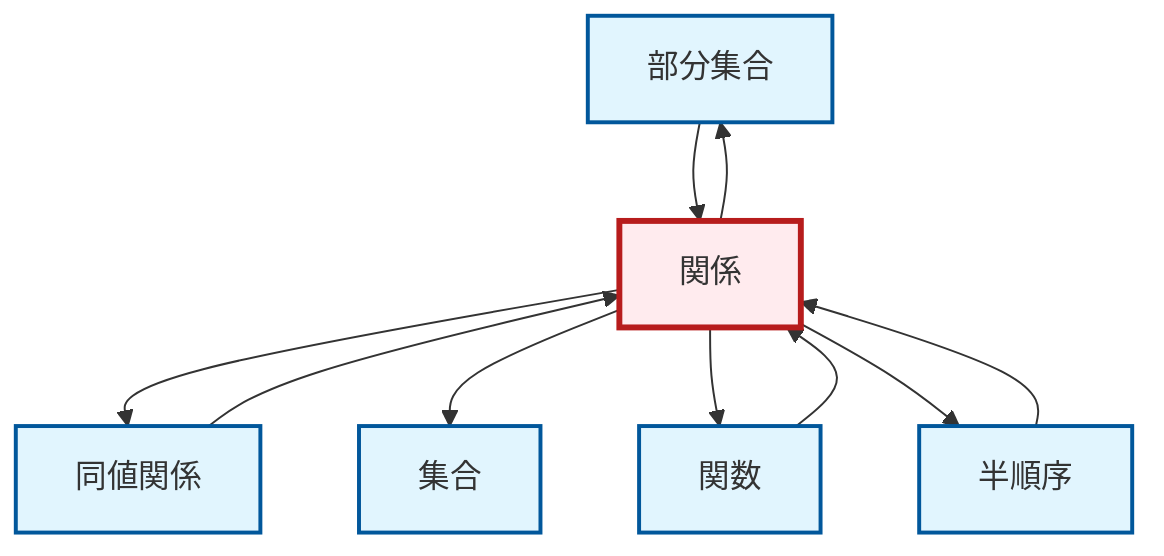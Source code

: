 graph TD
    classDef definition fill:#e1f5fe,stroke:#01579b,stroke-width:2px
    classDef theorem fill:#f3e5f5,stroke:#4a148c,stroke-width:2px
    classDef axiom fill:#fff3e0,stroke:#e65100,stroke-width:2px
    classDef example fill:#e8f5e9,stroke:#1b5e20,stroke-width:2px
    classDef current fill:#ffebee,stroke:#b71c1c,stroke-width:3px
    def-subset["部分集合"]:::definition
    def-partial-order["半順序"]:::definition
    def-function["関数"]:::definition
    def-set["集合"]:::definition
    def-equivalence-relation["同値関係"]:::definition
    def-relation["関係"]:::definition
    def-partial-order --> def-relation
    def-relation --> def-equivalence-relation
    def-relation --> def-subset
    def-relation --> def-set
    def-relation --> def-function
    def-subset --> def-relation
    def-relation --> def-partial-order
    def-function --> def-relation
    def-equivalence-relation --> def-relation
    class def-relation current